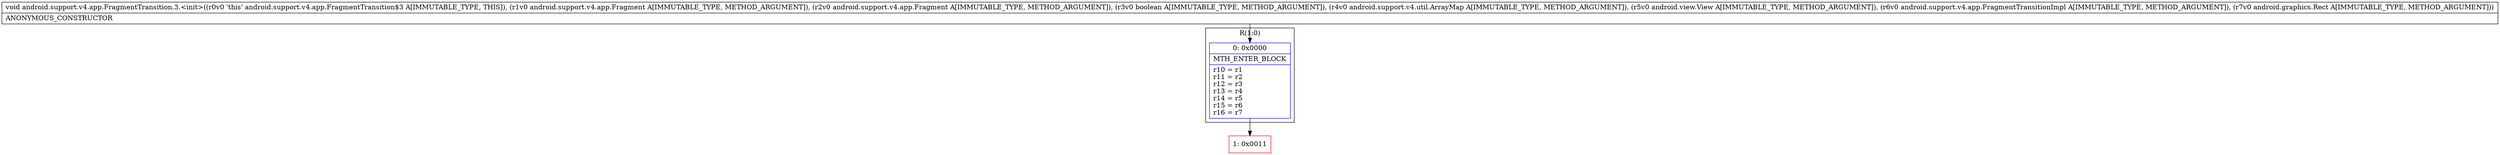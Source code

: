 digraph "CFG forandroid.support.v4.app.FragmentTransition.3.\<init\>(Landroid\/support\/v4\/app\/Fragment;Landroid\/support\/v4\/app\/Fragment;ZLandroid\/support\/v4\/util\/ArrayMap;Landroid\/view\/View;Landroid\/support\/v4\/app\/FragmentTransitionImpl;Landroid\/graphics\/Rect;)V" {
subgraph cluster_Region_1829884033 {
label = "R(1:0)";
node [shape=record,color=blue];
Node_0 [shape=record,label="{0\:\ 0x0000|MTH_ENTER_BLOCK\l|r10 = r1\lr11 = r2\lr12 = r3\lr13 = r4\lr14 = r5\lr15 = r6\lr16 = r7\l}"];
}
Node_1 [shape=record,color=red,label="{1\:\ 0x0011}"];
MethodNode[shape=record,label="{void android.support.v4.app.FragmentTransition.3.\<init\>((r0v0 'this' android.support.v4.app.FragmentTransition$3 A[IMMUTABLE_TYPE, THIS]), (r1v0 android.support.v4.app.Fragment A[IMMUTABLE_TYPE, METHOD_ARGUMENT]), (r2v0 android.support.v4.app.Fragment A[IMMUTABLE_TYPE, METHOD_ARGUMENT]), (r3v0 boolean A[IMMUTABLE_TYPE, METHOD_ARGUMENT]), (r4v0 android.support.v4.util.ArrayMap A[IMMUTABLE_TYPE, METHOD_ARGUMENT]), (r5v0 android.view.View A[IMMUTABLE_TYPE, METHOD_ARGUMENT]), (r6v0 android.support.v4.app.FragmentTransitionImpl A[IMMUTABLE_TYPE, METHOD_ARGUMENT]), (r7v0 android.graphics.Rect A[IMMUTABLE_TYPE, METHOD_ARGUMENT]))  | ANONYMOUS_CONSTRUCTOR\l}"];
MethodNode -> Node_0;
Node_0 -> Node_1;
}

